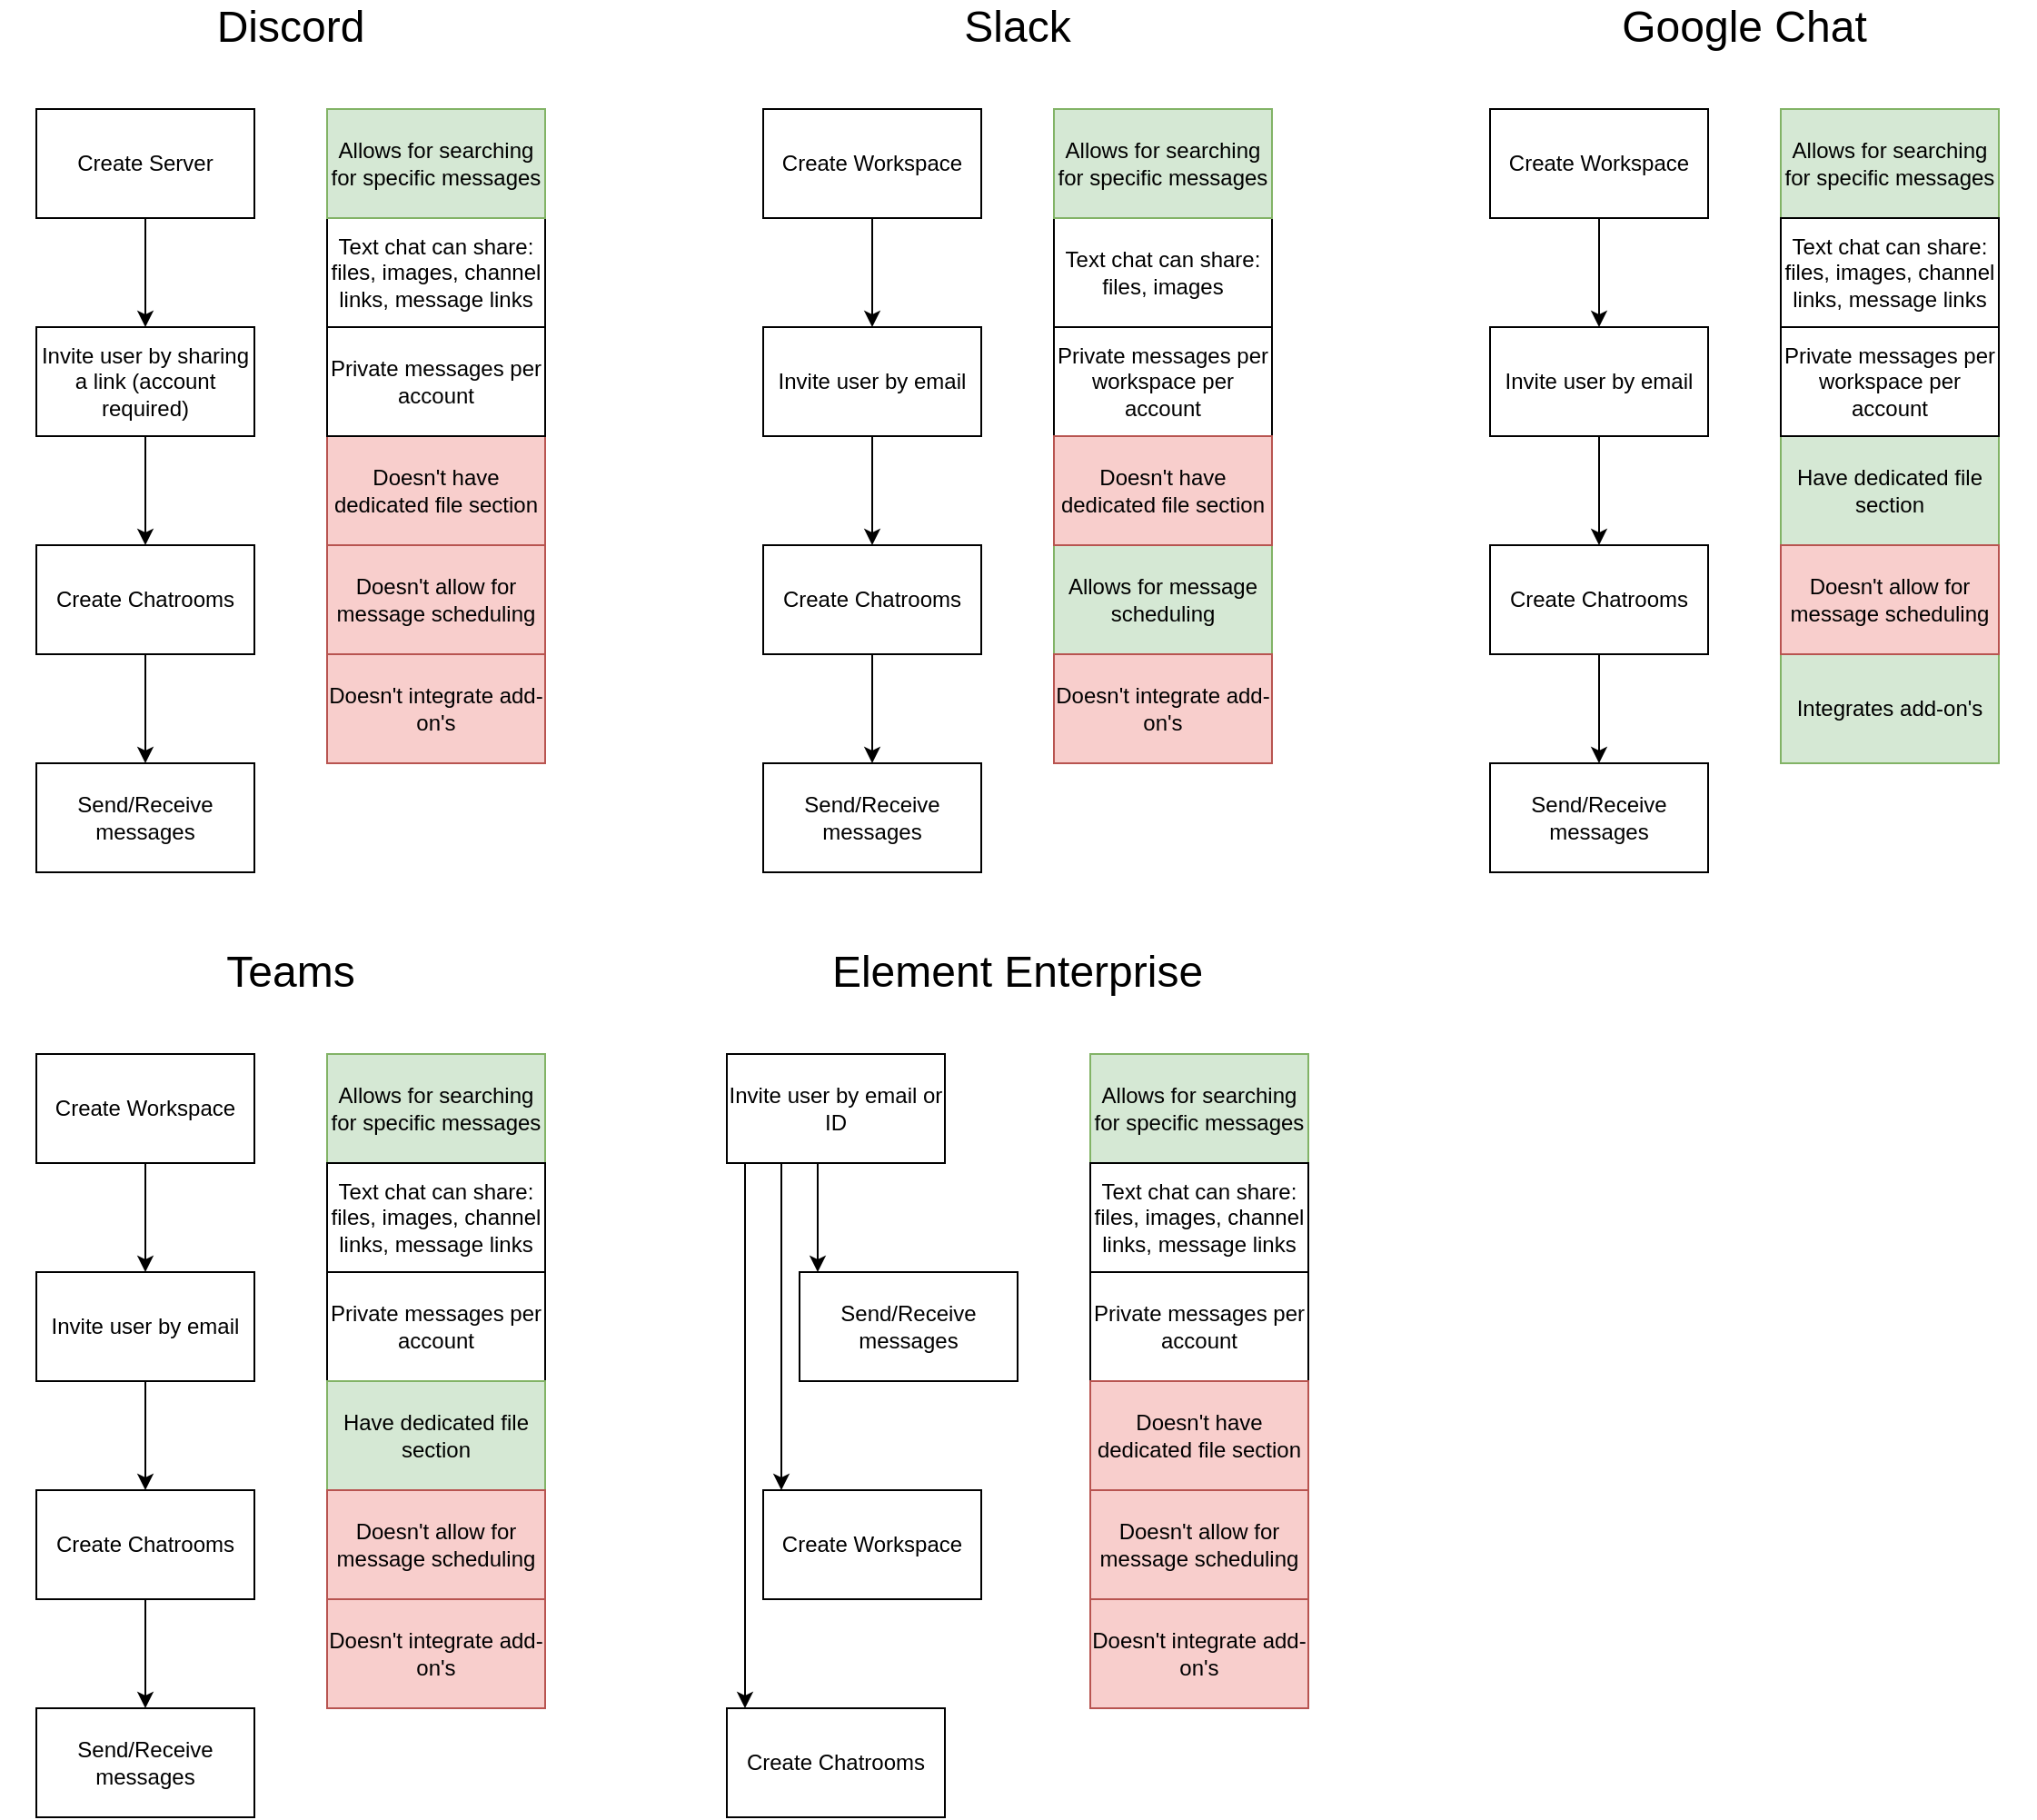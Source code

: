 <mxfile version="23.1.5" type="github">
  <diagram name="Pagina-1" id="mqN2JMdyRUOYHG_dp19g">
    <mxGraphModel dx="1434" dy="738" grid="1" gridSize="10" guides="1" tooltips="1" connect="1" arrows="1" fold="1" page="1" pageScale="1" pageWidth="827" pageHeight="1169" math="0" shadow="0">
      <root>
        <mxCell id="0" />
        <mxCell id="1" parent="0" />
        <mxCell id="zezGZ4_kvclbQ4wT1QYB-7" style="edgeStyle=orthogonalEdgeStyle;rounded=0;orthogonalLoop=1;jettySize=auto;html=1;" edge="1" parent="1" source="zezGZ4_kvclbQ4wT1QYB-1" target="zezGZ4_kvclbQ4wT1QYB-3">
          <mxGeometry relative="1" as="geometry" />
        </mxCell>
        <mxCell id="zezGZ4_kvclbQ4wT1QYB-1" value="Create Server" style="rounded=0;whiteSpace=wrap;html=1;" vertex="1" parent="1">
          <mxGeometry x="100" y="80" width="120" height="60" as="geometry" />
        </mxCell>
        <mxCell id="zezGZ4_kvclbQ4wT1QYB-2" value="&lt;font style=&quot;font-size: 24px;&quot;&gt;Discord&lt;/font&gt;" style="text;html=1;align=center;verticalAlign=middle;whiteSpace=wrap;rounded=0;" vertex="1" parent="1">
          <mxGeometry x="210" y="20" width="60" height="30" as="geometry" />
        </mxCell>
        <mxCell id="zezGZ4_kvclbQ4wT1QYB-8" style="edgeStyle=orthogonalEdgeStyle;rounded=0;orthogonalLoop=1;jettySize=auto;html=1;" edge="1" parent="1" source="zezGZ4_kvclbQ4wT1QYB-3" target="zezGZ4_kvclbQ4wT1QYB-5">
          <mxGeometry relative="1" as="geometry" />
        </mxCell>
        <mxCell id="zezGZ4_kvclbQ4wT1QYB-3" value="Invite user by sharing a link (account required)" style="rounded=0;whiteSpace=wrap;html=1;" vertex="1" parent="1">
          <mxGeometry x="100" y="200" width="120" height="60" as="geometry" />
        </mxCell>
        <mxCell id="zezGZ4_kvclbQ4wT1QYB-9" style="edgeStyle=orthogonalEdgeStyle;rounded=0;orthogonalLoop=1;jettySize=auto;html=1;" edge="1" parent="1" source="zezGZ4_kvclbQ4wT1QYB-5" target="zezGZ4_kvclbQ4wT1QYB-6">
          <mxGeometry relative="1" as="geometry" />
        </mxCell>
        <mxCell id="zezGZ4_kvclbQ4wT1QYB-5" value="Create Chatrooms" style="rounded=0;whiteSpace=wrap;html=1;" vertex="1" parent="1">
          <mxGeometry x="100" y="320" width="120" height="60" as="geometry" />
        </mxCell>
        <mxCell id="zezGZ4_kvclbQ4wT1QYB-6" value="Send/Receive messages" style="rounded=0;whiteSpace=wrap;html=1;" vertex="1" parent="1">
          <mxGeometry x="100" y="440" width="120" height="60" as="geometry" />
        </mxCell>
        <mxCell id="zezGZ4_kvclbQ4wT1QYB-11" value="Text chat can share: files, images, channel links, message links" style="rounded=0;whiteSpace=wrap;html=1;" vertex="1" parent="1">
          <mxGeometry x="260" y="140" width="120" height="60" as="geometry" />
        </mxCell>
        <mxCell id="zezGZ4_kvclbQ4wT1QYB-16" value="Allows for searching for specific messages" style="rounded=0;whiteSpace=wrap;html=1;fillColor=#d5e8d4;strokeColor=#82b366;" vertex="1" parent="1">
          <mxGeometry x="260" y="80" width="120" height="60" as="geometry" />
        </mxCell>
        <mxCell id="zezGZ4_kvclbQ4wT1QYB-17" value="Doesn&#39;t have dedicated file section" style="rounded=0;whiteSpace=wrap;html=1;fillColor=#f8cecc;strokeColor=#b85450;" vertex="1" parent="1">
          <mxGeometry x="260" y="260" width="120" height="60" as="geometry" />
        </mxCell>
        <mxCell id="zezGZ4_kvclbQ4wT1QYB-19" value="&lt;font style=&quot;font-size: 24px;&quot;&gt;Slack&lt;br&gt;&lt;/font&gt;" style="text;html=1;align=center;verticalAlign=middle;whiteSpace=wrap;rounded=0;" vertex="1" parent="1">
          <mxGeometry x="610" y="20" width="60" height="30" as="geometry" />
        </mxCell>
        <mxCell id="zezGZ4_kvclbQ4wT1QYB-20" style="edgeStyle=orthogonalEdgeStyle;rounded=0;orthogonalLoop=1;jettySize=auto;html=1;" edge="1" parent="1" source="zezGZ4_kvclbQ4wT1QYB-21" target="zezGZ4_kvclbQ4wT1QYB-23">
          <mxGeometry relative="1" as="geometry" />
        </mxCell>
        <mxCell id="zezGZ4_kvclbQ4wT1QYB-21" value="Create Workspace" style="rounded=0;whiteSpace=wrap;html=1;" vertex="1" parent="1">
          <mxGeometry x="500" y="80" width="120" height="60" as="geometry" />
        </mxCell>
        <mxCell id="zezGZ4_kvclbQ4wT1QYB-22" style="edgeStyle=orthogonalEdgeStyle;rounded=0;orthogonalLoop=1;jettySize=auto;html=1;" edge="1" parent="1" source="zezGZ4_kvclbQ4wT1QYB-23" target="zezGZ4_kvclbQ4wT1QYB-25">
          <mxGeometry relative="1" as="geometry" />
        </mxCell>
        <mxCell id="zezGZ4_kvclbQ4wT1QYB-23" value="Invite user by email" style="rounded=0;whiteSpace=wrap;html=1;" vertex="1" parent="1">
          <mxGeometry x="500" y="200" width="120" height="60" as="geometry" />
        </mxCell>
        <mxCell id="zezGZ4_kvclbQ4wT1QYB-24" style="edgeStyle=orthogonalEdgeStyle;rounded=0;orthogonalLoop=1;jettySize=auto;html=1;" edge="1" parent="1" source="zezGZ4_kvclbQ4wT1QYB-25" target="zezGZ4_kvclbQ4wT1QYB-26">
          <mxGeometry relative="1" as="geometry" />
        </mxCell>
        <mxCell id="zezGZ4_kvclbQ4wT1QYB-25" value="Create Chatrooms" style="rounded=0;whiteSpace=wrap;html=1;" vertex="1" parent="1">
          <mxGeometry x="500" y="320" width="120" height="60" as="geometry" />
        </mxCell>
        <mxCell id="zezGZ4_kvclbQ4wT1QYB-26" value="Send/Receive messages" style="rounded=0;whiteSpace=wrap;html=1;" vertex="1" parent="1">
          <mxGeometry x="500" y="440" width="120" height="60" as="geometry" />
        </mxCell>
        <mxCell id="zezGZ4_kvclbQ4wT1QYB-27" value="Private messages per account" style="rounded=0;whiteSpace=wrap;html=1;" vertex="1" parent="1">
          <mxGeometry x="260" y="200" width="120" height="60" as="geometry" />
        </mxCell>
        <mxCell id="zezGZ4_kvclbQ4wT1QYB-29" value="Text chat can share: files, images" style="rounded=0;whiteSpace=wrap;html=1;" vertex="1" parent="1">
          <mxGeometry x="660" y="140" width="120" height="60" as="geometry" />
        </mxCell>
        <mxCell id="zezGZ4_kvclbQ4wT1QYB-31" value="Allows for searching for specific messages" style="rounded=0;whiteSpace=wrap;html=1;fillColor=#d5e8d4;strokeColor=#82b366;" vertex="1" parent="1">
          <mxGeometry x="660" y="80" width="120" height="60" as="geometry" />
        </mxCell>
        <mxCell id="zezGZ4_kvclbQ4wT1QYB-32" value="Private messages per workspace per account" style="rounded=0;whiteSpace=wrap;html=1;" vertex="1" parent="1">
          <mxGeometry x="660" y="200" width="120" height="60" as="geometry" />
        </mxCell>
        <mxCell id="zezGZ4_kvclbQ4wT1QYB-34" value="Allows for message scheduling" style="rounded=0;whiteSpace=wrap;html=1;fillColor=#d5e8d4;strokeColor=#82b366;" vertex="1" parent="1">
          <mxGeometry x="660" y="320" width="120" height="60" as="geometry" />
        </mxCell>
        <mxCell id="zezGZ4_kvclbQ4wT1QYB-35" value="Doesn&#39;t have dedicated file section" style="rounded=0;whiteSpace=wrap;html=1;fillColor=#f8cecc;strokeColor=#b85450;" vertex="1" parent="1">
          <mxGeometry x="660" y="260" width="120" height="60" as="geometry" />
        </mxCell>
        <mxCell id="zezGZ4_kvclbQ4wT1QYB-36" value="&lt;font style=&quot;font-size: 24px;&quot;&gt;Google Chat&lt;br&gt;&lt;/font&gt;" style="text;html=1;align=center;verticalAlign=middle;whiteSpace=wrap;rounded=0;" vertex="1" parent="1">
          <mxGeometry x="880" y="20" width="320" height="30" as="geometry" />
        </mxCell>
        <mxCell id="zezGZ4_kvclbQ4wT1QYB-37" style="edgeStyle=orthogonalEdgeStyle;rounded=0;orthogonalLoop=1;jettySize=auto;html=1;" edge="1" parent="1" source="zezGZ4_kvclbQ4wT1QYB-38" target="zezGZ4_kvclbQ4wT1QYB-40">
          <mxGeometry relative="1" as="geometry" />
        </mxCell>
        <mxCell id="zezGZ4_kvclbQ4wT1QYB-38" value="Create Workspace" style="rounded=0;whiteSpace=wrap;html=1;" vertex="1" parent="1">
          <mxGeometry x="900" y="80" width="120" height="60" as="geometry" />
        </mxCell>
        <mxCell id="zezGZ4_kvclbQ4wT1QYB-39" style="edgeStyle=orthogonalEdgeStyle;rounded=0;orthogonalLoop=1;jettySize=auto;html=1;" edge="1" parent="1" source="zezGZ4_kvclbQ4wT1QYB-40" target="zezGZ4_kvclbQ4wT1QYB-42">
          <mxGeometry relative="1" as="geometry" />
        </mxCell>
        <mxCell id="zezGZ4_kvclbQ4wT1QYB-40" value="Invite user by email" style="rounded=0;whiteSpace=wrap;html=1;" vertex="1" parent="1">
          <mxGeometry x="900" y="200" width="120" height="60" as="geometry" />
        </mxCell>
        <mxCell id="zezGZ4_kvclbQ4wT1QYB-41" style="edgeStyle=orthogonalEdgeStyle;rounded=0;orthogonalLoop=1;jettySize=auto;html=1;" edge="1" parent="1" source="zezGZ4_kvclbQ4wT1QYB-42" target="zezGZ4_kvclbQ4wT1QYB-43">
          <mxGeometry relative="1" as="geometry" />
        </mxCell>
        <mxCell id="zezGZ4_kvclbQ4wT1QYB-42" value="Create Chatrooms" style="rounded=0;whiteSpace=wrap;html=1;" vertex="1" parent="1">
          <mxGeometry x="900" y="320" width="120" height="60" as="geometry" />
        </mxCell>
        <mxCell id="zezGZ4_kvclbQ4wT1QYB-43" value="Send/Receive messages" style="rounded=0;whiteSpace=wrap;html=1;" vertex="1" parent="1">
          <mxGeometry x="900" y="440" width="120" height="60" as="geometry" />
        </mxCell>
        <mxCell id="zezGZ4_kvclbQ4wT1QYB-47" value="Allows for searching for specific messages" style="rounded=0;whiteSpace=wrap;html=1;fillColor=#d5e8d4;strokeColor=#82b366;" vertex="1" parent="1">
          <mxGeometry x="1060" y="80" width="120" height="60" as="geometry" />
        </mxCell>
        <mxCell id="zezGZ4_kvclbQ4wT1QYB-50" value="Have dedicated file section" style="rounded=0;whiteSpace=wrap;html=1;fillColor=#d5e8d4;strokeColor=#82b366;" vertex="1" parent="1">
          <mxGeometry x="1060" y="260" width="120" height="60" as="geometry" />
        </mxCell>
        <mxCell id="zezGZ4_kvclbQ4wT1QYB-51" value="Integrates add-on&#39;s" style="rounded=0;whiteSpace=wrap;html=1;fillColor=#d5e8d4;strokeColor=#82b366;" vertex="1" parent="1">
          <mxGeometry x="1060" y="380" width="120" height="60" as="geometry" />
        </mxCell>
        <mxCell id="zezGZ4_kvclbQ4wT1QYB-52" value="&lt;font style=&quot;font-size: 24px;&quot;&gt;Teams&lt;br&gt;&lt;/font&gt;" style="text;html=1;align=center;verticalAlign=middle;whiteSpace=wrap;rounded=0;" vertex="1" parent="1">
          <mxGeometry x="80" y="540" width="320" height="30" as="geometry" />
        </mxCell>
        <mxCell id="zezGZ4_kvclbQ4wT1QYB-53" style="edgeStyle=orthogonalEdgeStyle;rounded=0;orthogonalLoop=1;jettySize=auto;html=1;" edge="1" parent="1" source="zezGZ4_kvclbQ4wT1QYB-54" target="zezGZ4_kvclbQ4wT1QYB-56">
          <mxGeometry relative="1" as="geometry" />
        </mxCell>
        <mxCell id="zezGZ4_kvclbQ4wT1QYB-54" value="Create Workspace" style="rounded=0;whiteSpace=wrap;html=1;" vertex="1" parent="1">
          <mxGeometry x="100" y="600" width="120" height="60" as="geometry" />
        </mxCell>
        <mxCell id="zezGZ4_kvclbQ4wT1QYB-55" style="edgeStyle=orthogonalEdgeStyle;rounded=0;orthogonalLoop=1;jettySize=auto;html=1;" edge="1" parent="1" source="zezGZ4_kvclbQ4wT1QYB-56" target="zezGZ4_kvclbQ4wT1QYB-58">
          <mxGeometry relative="1" as="geometry" />
        </mxCell>
        <mxCell id="zezGZ4_kvclbQ4wT1QYB-56" value="Invite user by email" style="rounded=0;whiteSpace=wrap;html=1;" vertex="1" parent="1">
          <mxGeometry x="100" y="720" width="120" height="60" as="geometry" />
        </mxCell>
        <mxCell id="zezGZ4_kvclbQ4wT1QYB-57" style="edgeStyle=orthogonalEdgeStyle;rounded=0;orthogonalLoop=1;jettySize=auto;html=1;" edge="1" parent="1" source="zezGZ4_kvclbQ4wT1QYB-58" target="zezGZ4_kvclbQ4wT1QYB-59">
          <mxGeometry relative="1" as="geometry" />
        </mxCell>
        <mxCell id="zezGZ4_kvclbQ4wT1QYB-58" value="Create Chatrooms" style="rounded=0;whiteSpace=wrap;html=1;" vertex="1" parent="1">
          <mxGeometry x="100" y="840" width="120" height="60" as="geometry" />
        </mxCell>
        <mxCell id="zezGZ4_kvclbQ4wT1QYB-59" value="Send/Receive messages" style="rounded=0;whiteSpace=wrap;html=1;" vertex="1" parent="1">
          <mxGeometry x="100" y="960" width="120" height="60" as="geometry" />
        </mxCell>
        <mxCell id="zezGZ4_kvclbQ4wT1QYB-62" value="Allows for searching for specific messages" style="rounded=0;whiteSpace=wrap;html=1;fillColor=#d5e8d4;strokeColor=#82b366;" vertex="1" parent="1">
          <mxGeometry x="260" y="600" width="120" height="60" as="geometry" />
        </mxCell>
        <mxCell id="zezGZ4_kvclbQ4wT1QYB-63" value="Private messages per account" style="rounded=0;whiteSpace=wrap;html=1;" vertex="1" parent="1">
          <mxGeometry x="260" y="720" width="120" height="60" as="geometry" />
        </mxCell>
        <mxCell id="zezGZ4_kvclbQ4wT1QYB-65" value="Have dedicated file section" style="rounded=0;whiteSpace=wrap;html=1;fillColor=#d5e8d4;strokeColor=#82b366;" vertex="1" parent="1">
          <mxGeometry x="260" y="780" width="120" height="60" as="geometry" />
        </mxCell>
        <mxCell id="zezGZ4_kvclbQ4wT1QYB-66" value="Doesn&#39;t integrate&amp;nbsp;add-on&#39;s" style="rounded=0;whiteSpace=wrap;html=1;fillColor=#f8cecc;strokeColor=#b85450;" vertex="1" parent="1">
          <mxGeometry x="260" y="900" width="120" height="60" as="geometry" />
        </mxCell>
        <mxCell id="zezGZ4_kvclbQ4wT1QYB-67" value="Doesn&#39;t allow for message scheduling" style="rounded=0;whiteSpace=wrap;html=1;fillColor=#f8cecc;strokeColor=#b85450;" vertex="1" parent="1">
          <mxGeometry x="260" y="320" width="120" height="60" as="geometry" />
        </mxCell>
        <mxCell id="zezGZ4_kvclbQ4wT1QYB-68" value="Doesn&#39;t allow for message scheduling" style="rounded=0;whiteSpace=wrap;html=1;fillColor=#f8cecc;strokeColor=#b85450;" vertex="1" parent="1">
          <mxGeometry x="1060" y="320" width="120" height="60" as="geometry" />
        </mxCell>
        <mxCell id="zezGZ4_kvclbQ4wT1QYB-69" value="Doesn&#39;t allow for message scheduling" style="rounded=0;whiteSpace=wrap;html=1;fillColor=#f8cecc;strokeColor=#b85450;" vertex="1" parent="1">
          <mxGeometry x="260" y="840" width="120" height="60" as="geometry" />
        </mxCell>
        <mxCell id="zezGZ4_kvclbQ4wT1QYB-70" value="Doesn&#39;t integrate&amp;nbsp;add-on&#39;s" style="rounded=0;whiteSpace=wrap;html=1;fillColor=#f8cecc;strokeColor=#b85450;" vertex="1" parent="1">
          <mxGeometry x="660" y="380" width="120" height="60" as="geometry" />
        </mxCell>
        <mxCell id="zezGZ4_kvclbQ4wT1QYB-71" value="Doesn&#39;t integrate&amp;nbsp;add-on&#39;s" style="rounded=0;whiteSpace=wrap;html=1;fillColor=#f8cecc;strokeColor=#b85450;" vertex="1" parent="1">
          <mxGeometry x="260" y="380" width="120" height="60" as="geometry" />
        </mxCell>
        <mxCell id="zezGZ4_kvclbQ4wT1QYB-72" value="Text chat can share: files, images, channel links, message links" style="rounded=0;whiteSpace=wrap;html=1;" vertex="1" parent="1">
          <mxGeometry x="1060" y="140" width="120" height="60" as="geometry" />
        </mxCell>
        <mxCell id="zezGZ4_kvclbQ4wT1QYB-73" value="Text chat can share: files, images, channel links, message links" style="rounded=0;whiteSpace=wrap;html=1;" vertex="1" parent="1">
          <mxGeometry x="260" y="660" width="120" height="60" as="geometry" />
        </mxCell>
        <mxCell id="zezGZ4_kvclbQ4wT1QYB-75" value="Private messages per workspace per account" style="rounded=0;whiteSpace=wrap;html=1;" vertex="1" parent="1">
          <mxGeometry x="1060" y="200" width="120" height="60" as="geometry" />
        </mxCell>
        <mxCell id="zezGZ4_kvclbQ4wT1QYB-79" value="&lt;font style=&quot;font-size: 24px;&quot;&gt;Element Enterprise&lt;br&gt;&lt;/font&gt;" style="text;html=1;align=center;verticalAlign=middle;whiteSpace=wrap;rounded=0;" vertex="1" parent="1">
          <mxGeometry x="480" y="540" width="320" height="30" as="geometry" />
        </mxCell>
        <mxCell id="zezGZ4_kvclbQ4wT1QYB-81" value="Create Workspace" style="rounded=0;whiteSpace=wrap;html=1;" vertex="1" parent="1">
          <mxGeometry x="500" y="840" width="120" height="60" as="geometry" />
        </mxCell>
        <mxCell id="zezGZ4_kvclbQ4wT1QYB-82" style="edgeStyle=orthogonalEdgeStyle;rounded=0;orthogonalLoop=1;jettySize=auto;html=1;" edge="1" parent="1" source="zezGZ4_kvclbQ4wT1QYB-83" target="zezGZ4_kvclbQ4wT1QYB-86">
          <mxGeometry relative="1" as="geometry">
            <Array as="points">
              <mxPoint x="530" y="690" />
              <mxPoint x="530" y="690" />
            </Array>
          </mxGeometry>
        </mxCell>
        <mxCell id="zezGZ4_kvclbQ4wT1QYB-94" style="edgeStyle=orthogonalEdgeStyle;rounded=0;orthogonalLoop=1;jettySize=auto;html=1;" edge="1" parent="1" source="zezGZ4_kvclbQ4wT1QYB-83" target="zezGZ4_kvclbQ4wT1QYB-81">
          <mxGeometry relative="1" as="geometry">
            <Array as="points">
              <mxPoint x="510" y="710" />
              <mxPoint x="510" y="710" />
            </Array>
          </mxGeometry>
        </mxCell>
        <mxCell id="zezGZ4_kvclbQ4wT1QYB-95" style="edgeStyle=orthogonalEdgeStyle;rounded=0;orthogonalLoop=1;jettySize=auto;html=1;" edge="1" parent="1" source="zezGZ4_kvclbQ4wT1QYB-83" target="zezGZ4_kvclbQ4wT1QYB-84">
          <mxGeometry relative="1" as="geometry">
            <Array as="points">
              <mxPoint x="490" y="810" />
              <mxPoint x="490" y="810" />
            </Array>
          </mxGeometry>
        </mxCell>
        <mxCell id="zezGZ4_kvclbQ4wT1QYB-83" value="Invite user by email or ID" style="rounded=0;whiteSpace=wrap;html=1;" vertex="1" parent="1">
          <mxGeometry x="480" y="600" width="120" height="60" as="geometry" />
        </mxCell>
        <mxCell id="zezGZ4_kvclbQ4wT1QYB-84" value="Create Chatrooms" style="rounded=0;whiteSpace=wrap;html=1;" vertex="1" parent="1">
          <mxGeometry x="480" y="960" width="120" height="60" as="geometry" />
        </mxCell>
        <mxCell id="zezGZ4_kvclbQ4wT1QYB-86" value="Send/Receive messages" style="rounded=0;whiteSpace=wrap;html=1;" vertex="1" parent="1">
          <mxGeometry x="520" y="720" width="120" height="60" as="geometry" />
        </mxCell>
        <mxCell id="zezGZ4_kvclbQ4wT1QYB-87" value="Allows for searching for specific messages" style="rounded=0;whiteSpace=wrap;html=1;fillColor=#d5e8d4;strokeColor=#82b366;" vertex="1" parent="1">
          <mxGeometry x="680" y="600" width="120" height="60" as="geometry" />
        </mxCell>
        <mxCell id="zezGZ4_kvclbQ4wT1QYB-88" value="Private messages per account" style="rounded=0;whiteSpace=wrap;html=1;" vertex="1" parent="1">
          <mxGeometry x="680" y="720" width="120" height="60" as="geometry" />
        </mxCell>
        <mxCell id="zezGZ4_kvclbQ4wT1QYB-90" value="Doesn&#39;t integrate&amp;nbsp;add-on&#39;s" style="rounded=0;whiteSpace=wrap;html=1;fillColor=#f8cecc;strokeColor=#b85450;" vertex="1" parent="1">
          <mxGeometry x="680" y="900" width="120" height="60" as="geometry" />
        </mxCell>
        <mxCell id="zezGZ4_kvclbQ4wT1QYB-91" value="Doesn&#39;t allow for message scheduling" style="rounded=0;whiteSpace=wrap;html=1;fillColor=#f8cecc;strokeColor=#b85450;" vertex="1" parent="1">
          <mxGeometry x="680" y="840" width="120" height="60" as="geometry" />
        </mxCell>
        <mxCell id="zezGZ4_kvclbQ4wT1QYB-92" value="Text chat can share: files, images, channel links, message links" style="rounded=0;whiteSpace=wrap;html=1;" vertex="1" parent="1">
          <mxGeometry x="680" y="660" width="120" height="60" as="geometry" />
        </mxCell>
        <mxCell id="zezGZ4_kvclbQ4wT1QYB-93" value="Doesn&#39;t have dedicated file section" style="rounded=0;whiteSpace=wrap;html=1;fillColor=#f8cecc;strokeColor=#b85450;" vertex="1" parent="1">
          <mxGeometry x="680" y="780" width="120" height="60" as="geometry" />
        </mxCell>
      </root>
    </mxGraphModel>
  </diagram>
</mxfile>
